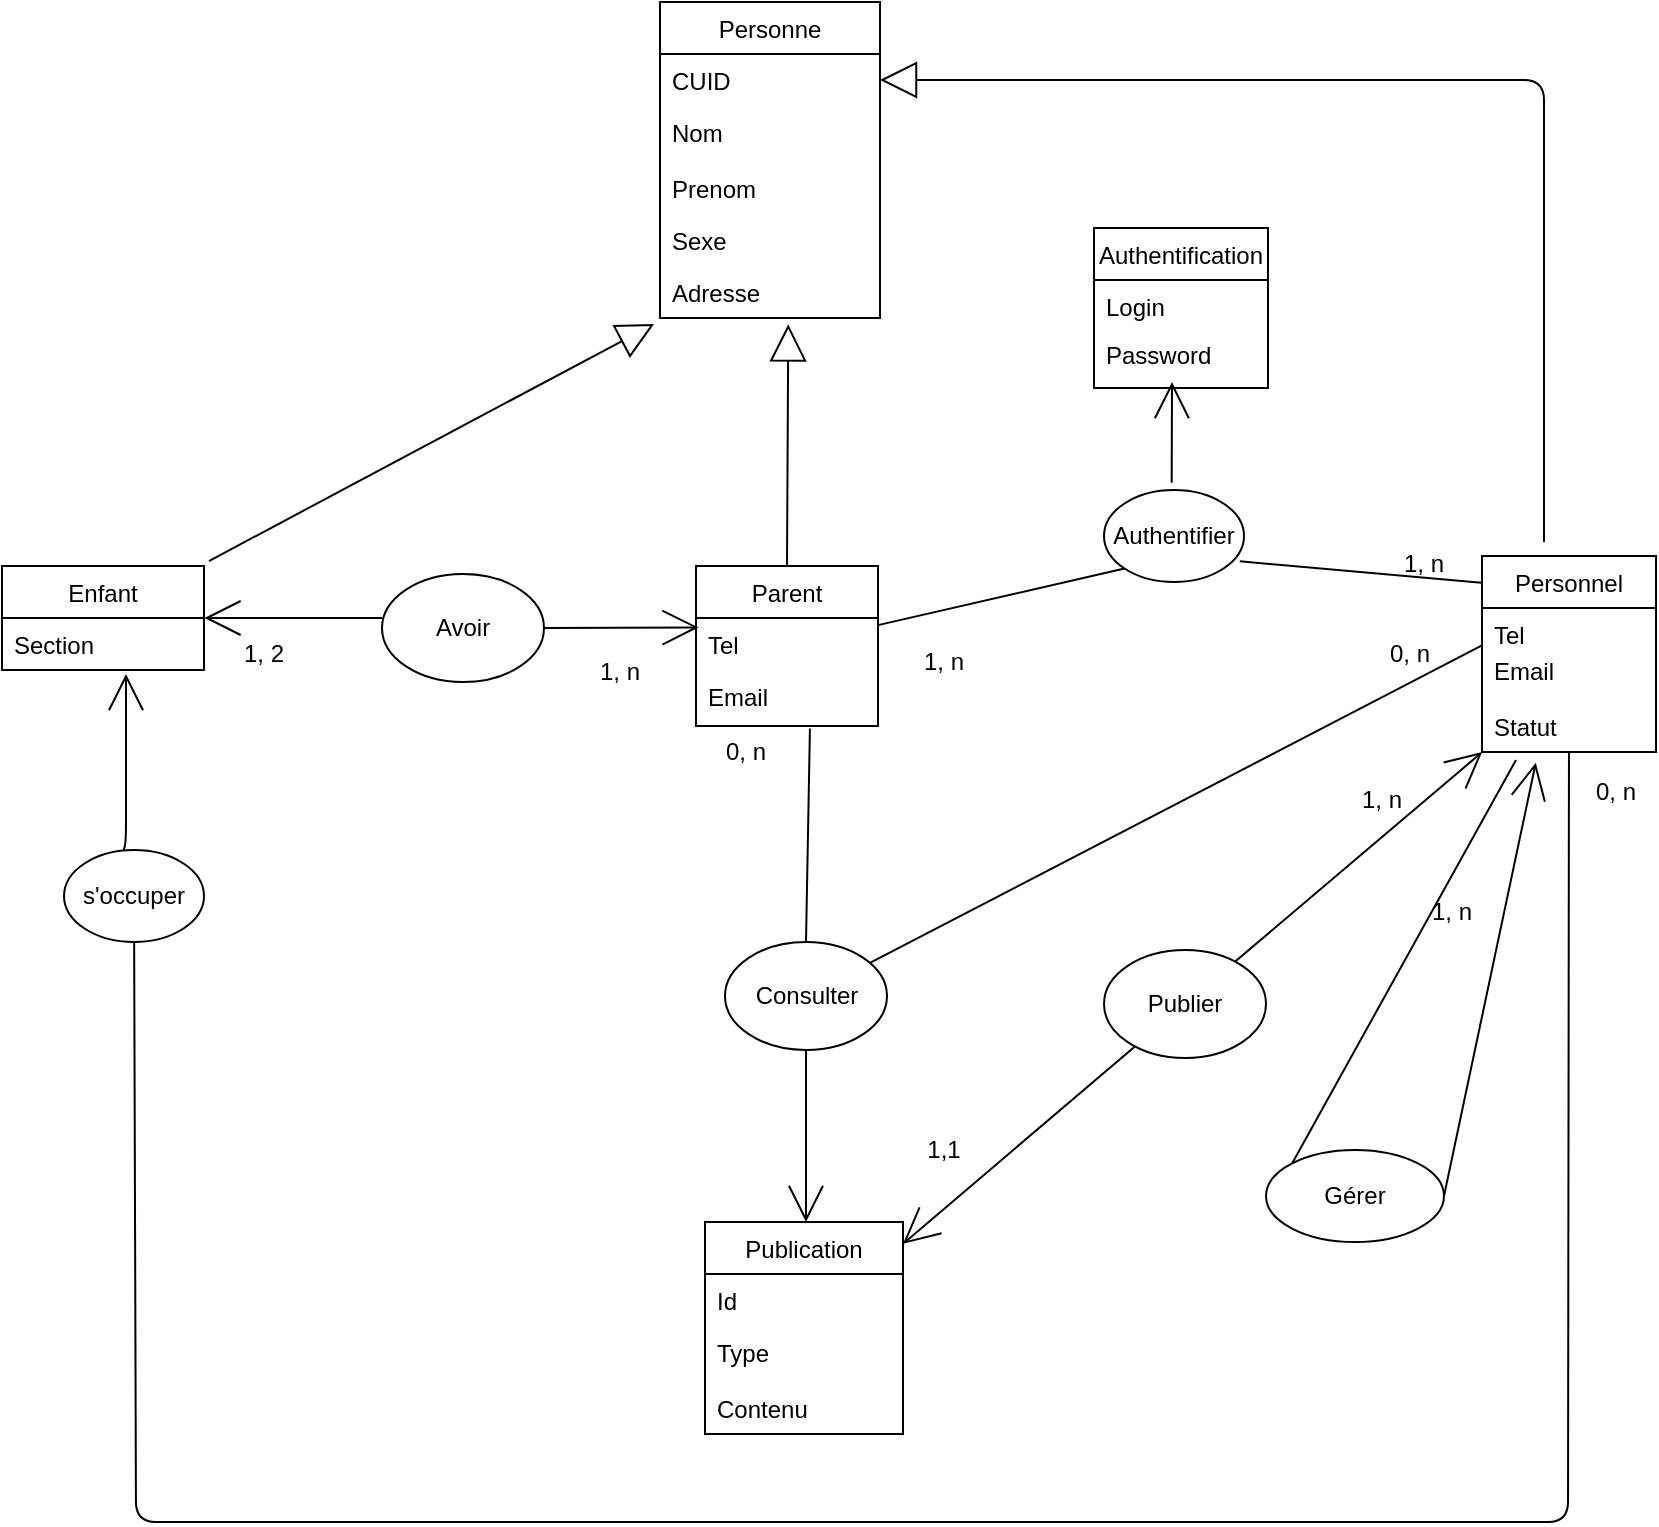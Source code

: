 <mxfile version="11.0.5"><diagram id="I5G2vbzSfZlWqCgW35QV" name="Page-1"><mxGraphModel dx="2067" dy="621" grid="1" gridSize="10" guides="1" tooltips="1" connect="1" arrows="1" fold="1" page="1" pageScale="1" pageWidth="827" pageHeight="1169" math="0" shadow="0"><root><mxCell id="0"/><mxCell id="1" parent="0"/><object label="" id="R6SUJjF2rxkOwqrJ_DOn-99"><mxCell style="group" vertex="1" connectable="0" parent="1"><mxGeometry x="-1" width="827" height="760" as="geometry"/></mxCell></object><mxCell id="R6SUJjF2rxkOwqrJ_DOn-1" value="Personne" style="swimlane;fontStyle=0;childLayout=stackLayout;horizontal=1;startSize=26;fillColor=none;horizontalStack=0;resizeParent=1;resizeParentMax=0;resizeLast=0;collapsible=1;marginBottom=0;" vertex="1" parent="R6SUJjF2rxkOwqrJ_DOn-99"><mxGeometry x="329" width="110" height="158" as="geometry"><mxRectangle x="20" y="20" width="80" height="26" as="alternateBounds"/></mxGeometry></mxCell><mxCell id="R6SUJjF2rxkOwqrJ_DOn-2" value="CUID" style="text;strokeColor=none;fillColor=none;align=left;verticalAlign=top;spacingLeft=4;spacingRight=4;overflow=hidden;rotatable=0;points=[[0,0.5],[1,0.5]];portConstraint=eastwest;" vertex="1" parent="R6SUJjF2rxkOwqrJ_DOn-1"><mxGeometry y="26" width="110" height="26" as="geometry"/></mxCell><mxCell id="R6SUJjF2rxkOwqrJ_DOn-3" value="Nom" style="text;strokeColor=none;fillColor=none;align=left;verticalAlign=top;spacingLeft=4;spacingRight=4;overflow=hidden;rotatable=0;points=[[0,0.5],[1,0.5]];portConstraint=eastwest;" vertex="1" parent="R6SUJjF2rxkOwqrJ_DOn-1"><mxGeometry y="52" width="110" height="28" as="geometry"/></mxCell><mxCell id="R6SUJjF2rxkOwqrJ_DOn-4" value="Prenom" style="text;strokeColor=none;fillColor=none;align=left;verticalAlign=top;spacingLeft=4;spacingRight=4;overflow=hidden;rotatable=0;points=[[0,0.5],[1,0.5]];portConstraint=eastwest;" vertex="1" parent="R6SUJjF2rxkOwqrJ_DOn-1"><mxGeometry y="80" width="110" height="26" as="geometry"/></mxCell><mxCell id="R6SUJjF2rxkOwqrJ_DOn-6" value="Sexe" style="text;strokeColor=none;fillColor=none;align=left;verticalAlign=top;spacingLeft=4;spacingRight=4;overflow=hidden;rotatable=0;points=[[0,0.5],[1,0.5]];portConstraint=eastwest;" vertex="1" parent="R6SUJjF2rxkOwqrJ_DOn-1"><mxGeometry y="106" width="110" height="26" as="geometry"/></mxCell><mxCell id="R6SUJjF2rxkOwqrJ_DOn-8" value="Adresse" style="text;strokeColor=none;fillColor=none;align=left;verticalAlign=top;spacingLeft=4;spacingRight=4;overflow=hidden;rotatable=0;points=[[0,0.5],[1,0.5]];portConstraint=eastwest;" vertex="1" parent="R6SUJjF2rxkOwqrJ_DOn-1"><mxGeometry y="132" width="110" height="26" as="geometry"/></mxCell><mxCell id="R6SUJjF2rxkOwqrJ_DOn-9" value="Parent" style="swimlane;fontStyle=0;childLayout=stackLayout;horizontal=1;startSize=26;fillColor=none;horizontalStack=0;resizeParent=1;resizeParentMax=0;resizeLast=0;collapsible=1;marginBottom=0;" vertex="1" parent="R6SUJjF2rxkOwqrJ_DOn-99"><mxGeometry x="347" y="282" width="91" height="80" as="geometry"><mxRectangle x="20" y="20" width="80" height="26" as="alternateBounds"/></mxGeometry></mxCell><mxCell id="R6SUJjF2rxkOwqrJ_DOn-10" value="Tel" style="text;strokeColor=none;fillColor=none;align=left;verticalAlign=top;spacingLeft=4;spacingRight=4;overflow=hidden;rotatable=0;points=[[0,0.5],[1,0.5]];portConstraint=eastwest;" vertex="1" parent="R6SUJjF2rxkOwqrJ_DOn-9"><mxGeometry y="26" width="91" height="26" as="geometry"/></mxCell><mxCell id="R6SUJjF2rxkOwqrJ_DOn-11" value="Email" style="text;strokeColor=none;fillColor=none;align=left;verticalAlign=top;spacingLeft=4;spacingRight=4;overflow=hidden;rotatable=0;points=[[0,0.5],[1,0.5]];portConstraint=eastwest;" vertex="1" parent="R6SUJjF2rxkOwqrJ_DOn-9"><mxGeometry y="52" width="91" height="28" as="geometry"/></mxCell><mxCell id="R6SUJjF2rxkOwqrJ_DOn-15" value="Personnel" style="swimlane;fontStyle=0;childLayout=stackLayout;horizontal=1;startSize=26;fillColor=none;horizontalStack=0;resizeParent=1;resizeParentMax=0;resizeLast=0;collapsible=1;marginBottom=0;" vertex="1" parent="R6SUJjF2rxkOwqrJ_DOn-99"><mxGeometry x="740" y="277" width="87" height="98" as="geometry"><mxRectangle x="20" y="20" width="80" height="26" as="alternateBounds"/></mxGeometry></mxCell><mxCell id="R6SUJjF2rxkOwqrJ_DOn-16" value="Tel" style="text;strokeColor=none;fillColor=none;align=left;verticalAlign=top;spacingLeft=4;spacingRight=4;overflow=hidden;rotatable=0;points=[[0,0.5],[1,0.5]];portConstraint=eastwest;" vertex="1" parent="R6SUJjF2rxkOwqrJ_DOn-15"><mxGeometry y="26" width="87" height="18" as="geometry"/></mxCell><mxCell id="R6SUJjF2rxkOwqrJ_DOn-17" value="Email" style="text;strokeColor=none;fillColor=none;align=left;verticalAlign=top;spacingLeft=4;spacingRight=4;overflow=hidden;rotatable=0;points=[[0,0.5],[1,0.5]];portConstraint=eastwest;" vertex="1" parent="R6SUJjF2rxkOwqrJ_DOn-15"><mxGeometry y="44" width="87" height="28" as="geometry"/></mxCell><mxCell id="R6SUJjF2rxkOwqrJ_DOn-18" value="Statut" style="text;strokeColor=none;fillColor=none;align=left;verticalAlign=top;spacingLeft=4;spacingRight=4;overflow=hidden;rotatable=0;points=[[0,0.5],[1,0.5]];portConstraint=eastwest;" vertex="1" parent="R6SUJjF2rxkOwqrJ_DOn-15"><mxGeometry y="72" width="87" height="26" as="geometry"/></mxCell><mxCell id="R6SUJjF2rxkOwqrJ_DOn-21" value="Enfant" style="swimlane;fontStyle=0;childLayout=stackLayout;horizontal=1;startSize=26;fillColor=none;horizontalStack=0;resizeParent=1;resizeParentMax=0;resizeLast=0;collapsible=1;marginBottom=0;" vertex="1" parent="R6SUJjF2rxkOwqrJ_DOn-99"><mxGeometry y="282" width="101" height="52" as="geometry"><mxRectangle x="20" y="20" width="80" height="26" as="alternateBounds"/></mxGeometry></mxCell><mxCell id="R6SUJjF2rxkOwqrJ_DOn-22" value="Section" style="text;strokeColor=none;fillColor=none;align=left;verticalAlign=top;spacingLeft=4;spacingRight=4;overflow=hidden;rotatable=0;points=[[0,0.5],[1,0.5]];portConstraint=eastwest;" vertex="1" parent="R6SUJjF2rxkOwqrJ_DOn-21"><mxGeometry y="26" width="101" height="26" as="geometry"/></mxCell><mxCell id="R6SUJjF2rxkOwqrJ_DOn-27" value="Publication" style="swimlane;fontStyle=0;childLayout=stackLayout;horizontal=1;startSize=26;fillColor=none;horizontalStack=0;resizeParent=1;resizeParentMax=0;resizeLast=0;collapsible=1;marginBottom=0;" vertex="1" parent="R6SUJjF2rxkOwqrJ_DOn-99"><mxGeometry x="351.5" y="610" width="99" height="106" as="geometry"><mxRectangle x="20" y="20" width="80" height="26" as="alternateBounds"/></mxGeometry></mxCell><mxCell id="R6SUJjF2rxkOwqrJ_DOn-28" value="Id" style="text;strokeColor=none;fillColor=none;align=left;verticalAlign=top;spacingLeft=4;spacingRight=4;overflow=hidden;rotatable=0;points=[[0,0.5],[1,0.5]];portConstraint=eastwest;" vertex="1" parent="R6SUJjF2rxkOwqrJ_DOn-27"><mxGeometry y="26" width="99" height="26" as="geometry"/></mxCell><mxCell id="R6SUJjF2rxkOwqrJ_DOn-29" value="Type" style="text;strokeColor=none;fillColor=none;align=left;verticalAlign=top;spacingLeft=4;spacingRight=4;overflow=hidden;rotatable=0;points=[[0,0.5],[1,0.5]];portConstraint=eastwest;" vertex="1" parent="R6SUJjF2rxkOwqrJ_DOn-27"><mxGeometry y="52" width="99" height="28" as="geometry"/></mxCell><mxCell id="R6SUJjF2rxkOwqrJ_DOn-30" value="Contenu" style="text;strokeColor=none;fillColor=none;align=left;verticalAlign=top;spacingLeft=4;spacingRight=4;overflow=hidden;rotatable=0;points=[[0,0.5],[1,0.5]];portConstraint=eastwest;" vertex="1" parent="R6SUJjF2rxkOwqrJ_DOn-27"><mxGeometry y="80" width="99" height="26" as="geometry"/></mxCell><mxCell id="R6SUJjF2rxkOwqrJ_DOn-60" style="edgeStyle=none;orthogonalLoop=1;jettySize=auto;html=1;entryX=1.002;entryY=0;entryDx=0;entryDy=0;entryPerimeter=0;endArrow=open;endFill=0;endSize=16;" edge="1" parent="R6SUJjF2rxkOwqrJ_DOn-99" target="R6SUJjF2rxkOwqrJ_DOn-22"><mxGeometry relative="1" as="geometry"><mxPoint x="190" y="308" as="sourcePoint"/></mxGeometry></mxCell><mxCell id="R6SUJjF2rxkOwqrJ_DOn-61" style="edgeStyle=none;orthogonalLoop=1;jettySize=auto;html=1;entryX=0.014;entryY=0.181;entryDx=0;entryDy=0;entryPerimeter=0;endArrow=open;endFill=0;endSize=16;" edge="1" parent="R6SUJjF2rxkOwqrJ_DOn-99" source="R6SUJjF2rxkOwqrJ_DOn-33" target="R6SUJjF2rxkOwqrJ_DOn-10"><mxGeometry relative="1" as="geometry"/></mxCell><mxCell id="R6SUJjF2rxkOwqrJ_DOn-33" value="Avoir" style="ellipse;whiteSpace=wrap;html=1;" vertex="1" parent="R6SUJjF2rxkOwqrJ_DOn-99"><mxGeometry x="190" y="286" width="81" height="54" as="geometry"/></mxCell><mxCell id="R6SUJjF2rxkOwqrJ_DOn-58" style="edgeStyle=none;orthogonalLoop=1;jettySize=auto;html=1;endArrow=open;endFill=0;endSize=16;" edge="1" parent="R6SUJjF2rxkOwqrJ_DOn-99"><mxGeometry relative="1" as="geometry"><mxPoint x="60.666" y="424.716" as="sourcePoint"/><mxPoint x="62" y="336" as="targetPoint"/><Array as="points"><mxPoint x="62" y="420"/></Array></mxGeometry></mxCell><mxCell id="R6SUJjF2rxkOwqrJ_DOn-34" value="s'occuper" style="ellipse;whiteSpace=wrap;html=1;" vertex="1" parent="R6SUJjF2rxkOwqrJ_DOn-99"><mxGeometry x="31" y="424" width="70" height="46" as="geometry"/></mxCell><mxCell id="R6SUJjF2rxkOwqrJ_DOn-53" value="" style="edgeStyle=none;orthogonalLoop=1;jettySize=auto;html=1;endArrow=open;endFill=0;endSize=16;entryX=0.51;entryY=0;entryDx=0;entryDy=0;entryPerimeter=0;" edge="1" parent="R6SUJjF2rxkOwqrJ_DOn-99" source="R6SUJjF2rxkOwqrJ_DOn-35" target="R6SUJjF2rxkOwqrJ_DOn-27"><mxGeometry relative="1" as="geometry"><mxPoint x="402" y="604" as="targetPoint"/></mxGeometry></mxCell><mxCell id="R6SUJjF2rxkOwqrJ_DOn-35" value="Consulter" style="ellipse;whiteSpace=wrap;html=1;" vertex="1" parent="R6SUJjF2rxkOwqrJ_DOn-99"><mxGeometry x="361.5" y="470" width="81" height="54" as="geometry"/></mxCell><mxCell id="R6SUJjF2rxkOwqrJ_DOn-45" value="" style="endArrow=block;endFill=0;html=1;endSize=16;exitX=0.975;exitY=-0.048;exitDx=0;exitDy=0;exitPerimeter=0;" edge="1" parent="R6SUJjF2rxkOwqrJ_DOn-99"><mxGeometry width="160" relative="1" as="geometry"><mxPoint x="103.475" y="279.504" as="sourcePoint"/><mxPoint x="326" y="161" as="targetPoint"/><Array as="points"/></mxGeometry></mxCell><mxCell id="R6SUJjF2rxkOwqrJ_DOn-48" value="" style="endArrow=block;endFill=0;html=1;endSize=16;entryX=0.374;entryY=1.122;entryDx=0;entryDy=0;entryPerimeter=0;exitX=0.5;exitY=0;exitDx=0;exitDy=0;" edge="1" parent="R6SUJjF2rxkOwqrJ_DOn-99" source="R6SUJjF2rxkOwqrJ_DOn-9"><mxGeometry width="160" relative="1" as="geometry"><mxPoint x="394" y="270" as="sourcePoint"/><mxPoint x="393.14" y="161.172" as="targetPoint"/><Array as="points"/></mxGeometry></mxCell><mxCell id="R6SUJjF2rxkOwqrJ_DOn-50" value="" style="endArrow=block;endFill=0;html=1;endSize=16;entryX=1;entryY=0.5;entryDx=0;entryDy=0;" edge="1" parent="R6SUJjF2rxkOwqrJ_DOn-99" target="R6SUJjF2rxkOwqrJ_DOn-2"><mxGeometry width="160" relative="1" as="geometry"><mxPoint x="771" y="270" as="sourcePoint"/><mxPoint x="441" y="162" as="targetPoint"/><Array as="points"><mxPoint x="771" y="39"/></Array></mxGeometry></mxCell><mxCell id="R6SUJjF2rxkOwqrJ_DOn-56" style="edgeStyle=none;orthogonalLoop=1;jettySize=auto;html=1;endArrow=open;endFill=0;endSize=16;" edge="1" parent="R6SUJjF2rxkOwqrJ_DOn-99" source="R6SUJjF2rxkOwqrJ_DOn-51" target="R6SUJjF2rxkOwqrJ_DOn-27"><mxGeometry relative="1" as="geometry"/></mxCell><mxCell id="R6SUJjF2rxkOwqrJ_DOn-57" style="edgeStyle=none;orthogonalLoop=1;jettySize=auto;html=1;entryX=0.001;entryY=1.002;entryDx=0;entryDy=0;entryPerimeter=0;endArrow=open;endFill=0;endSize=16;" edge="1" parent="R6SUJjF2rxkOwqrJ_DOn-99" source="R6SUJjF2rxkOwqrJ_DOn-51" target="R6SUJjF2rxkOwqrJ_DOn-18"><mxGeometry relative="1" as="geometry"/></mxCell><mxCell id="R6SUJjF2rxkOwqrJ_DOn-51" value="Publier" style="ellipse;whiteSpace=wrap;html=1;" vertex="1" parent="R6SUJjF2rxkOwqrJ_DOn-99"><mxGeometry x="551" y="474" width="81" height="54" as="geometry"/></mxCell><mxCell id="R6SUJjF2rxkOwqrJ_DOn-59" style="edgeStyle=none;orthogonalLoop=1;jettySize=auto;html=1;endArrow=none;endFill=0;endSize=16;" edge="1" parent="R6SUJjF2rxkOwqrJ_DOn-99" source="R6SUJjF2rxkOwqrJ_DOn-18" target="R6SUJjF2rxkOwqrJ_DOn-34"><mxGeometry relative="1" as="geometry"><Array as="points"><mxPoint x="783" y="760"/><mxPoint x="67" y="760"/></Array></mxGeometry></mxCell><mxCell id="R6SUJjF2rxkOwqrJ_DOn-62" style="edgeStyle=none;orthogonalLoop=1;jettySize=auto;html=1;exitX=0;exitY=0.5;exitDx=0;exitDy=0;endArrow=block;endFill=0;endSize=16;" edge="1" parent="R6SUJjF2rxkOwqrJ_DOn-99" source="R6SUJjF2rxkOwqrJ_DOn-34" target="R6SUJjF2rxkOwqrJ_DOn-34"><mxGeometry relative="1" as="geometry"/></mxCell><mxCell id="R6SUJjF2rxkOwqrJ_DOn-69" value="Authentification" style="swimlane;fontStyle=0;childLayout=stackLayout;horizontal=1;startSize=26;fillColor=none;horizontalStack=0;resizeParent=1;resizeParentMax=0;resizeLast=0;collapsible=1;marginBottom=0;" vertex="1" parent="R6SUJjF2rxkOwqrJ_DOn-99"><mxGeometry x="546" y="113" width="87" height="80" as="geometry"><mxRectangle x="20" y="20" width="80" height="26" as="alternateBounds"/></mxGeometry></mxCell><mxCell id="R6SUJjF2rxkOwqrJ_DOn-70" value="Login" style="text;strokeColor=none;fillColor=none;align=left;verticalAlign=top;spacingLeft=4;spacingRight=4;overflow=hidden;rotatable=0;points=[[0,0.5],[1,0.5]];portConstraint=eastwest;" vertex="1" parent="R6SUJjF2rxkOwqrJ_DOn-69"><mxGeometry y="26" width="87" height="24" as="geometry"/></mxCell><mxCell id="R6SUJjF2rxkOwqrJ_DOn-100" value="Password" style="text;strokeColor=none;fillColor=none;align=left;verticalAlign=top;spacingLeft=4;spacingRight=4;overflow=hidden;rotatable=0;points=[[0,0.5],[1,0.5]];portConstraint=eastwest;" vertex="1" parent="R6SUJjF2rxkOwqrJ_DOn-69"><mxGeometry y="50" width="87" height="30" as="geometry"/></mxCell><mxCell id="R6SUJjF2rxkOwqrJ_DOn-75" style="edgeStyle=none;orthogonalLoop=1;jettySize=auto;html=1;endArrow=open;endFill=0;endSize=16;exitX=0.655;exitY=-0.078;exitDx=0;exitDy=0;exitPerimeter=0;" edge="1" parent="R6SUJjF2rxkOwqrJ_DOn-99"><mxGeometry relative="1" as="geometry"><mxPoint x="584.85" y="240.412" as="sourcePoint"/><mxPoint x="585" y="190" as="targetPoint"/></mxGeometry></mxCell><mxCell id="R6SUJjF2rxkOwqrJ_DOn-73" value="Authentifier" style="ellipse;whiteSpace=wrap;html=1;" vertex="1" parent="R6SUJjF2rxkOwqrJ_DOn-99"><mxGeometry x="551" y="244" width="70" height="46" as="geometry"/></mxCell><mxCell id="R6SUJjF2rxkOwqrJ_DOn-74" style="edgeStyle=none;orthogonalLoop=1;jettySize=auto;html=1;entryX=0;entryY=1;entryDx=0;entryDy=0;endArrow=none;endFill=0;endSize=16;startArrow=none;startFill=0;" edge="1" parent="R6SUJjF2rxkOwqrJ_DOn-99" source="R6SUJjF2rxkOwqrJ_DOn-9" target="R6SUJjF2rxkOwqrJ_DOn-73"><mxGeometry relative="1" as="geometry"/></mxCell><mxCell id="R6SUJjF2rxkOwqrJ_DOn-80" value="" style="endArrow=none;html=1;exitX=0.5;exitY=0;exitDx=0;exitDy=0;entryX=0.626;entryY=1.046;entryDx=0;entryDy=0;entryPerimeter=0;" edge="1" parent="R6SUJjF2rxkOwqrJ_DOn-99" source="R6SUJjF2rxkOwqrJ_DOn-35" target="R6SUJjF2rxkOwqrJ_DOn-11"><mxGeometry width="50" height="50" relative="1" as="geometry"><mxPoint x="1" y="890" as="sourcePoint"/><mxPoint x="391" y="370" as="targetPoint"/></mxGeometry></mxCell><mxCell id="R6SUJjF2rxkOwqrJ_DOn-81" value="0, n" style="text;html=1;strokeColor=none;fillColor=none;align=center;verticalAlign=middle;whiteSpace=wrap;rounded=0;" vertex="1" parent="R6SUJjF2rxkOwqrJ_DOn-99"><mxGeometry x="351.5" y="365" width="40" height="20" as="geometry"/></mxCell><mxCell id="R6SUJjF2rxkOwqrJ_DOn-82" value="1,1" style="text;html=1;strokeColor=none;fillColor=none;align=center;verticalAlign=middle;whiteSpace=wrap;rounded=0;" vertex="1" parent="R6SUJjF2rxkOwqrJ_DOn-99"><mxGeometry x="450.5" y="563.5" width="40" height="20" as="geometry"/></mxCell><mxCell id="R6SUJjF2rxkOwqrJ_DOn-83" value="0, n" style="text;html=1;strokeColor=none;fillColor=none;align=center;verticalAlign=middle;whiteSpace=wrap;rounded=0;" vertex="1" parent="R6SUJjF2rxkOwqrJ_DOn-99"><mxGeometry x="684" y="316" width="40" height="20" as="geometry"/></mxCell><mxCell id="R6SUJjF2rxkOwqrJ_DOn-84" value="1, n" style="text;html=1;strokeColor=none;fillColor=none;align=center;verticalAlign=middle;whiteSpace=wrap;rounded=0;" vertex="1" parent="R6SUJjF2rxkOwqrJ_DOn-99"><mxGeometry x="691" y="271" width="40" height="20" as="geometry"/></mxCell><mxCell id="R6SUJjF2rxkOwqrJ_DOn-85" value="1, n" style="text;html=1;strokeColor=none;fillColor=none;align=center;verticalAlign=middle;whiteSpace=wrap;rounded=0;" vertex="1" parent="R6SUJjF2rxkOwqrJ_DOn-99"><mxGeometry x="450.5" y="320" width="40" height="20" as="geometry"/></mxCell><mxCell id="R6SUJjF2rxkOwqrJ_DOn-86" value="1, n" style="text;html=1;strokeColor=none;fillColor=none;align=center;verticalAlign=middle;whiteSpace=wrap;rounded=0;" vertex="1" parent="R6SUJjF2rxkOwqrJ_DOn-99"><mxGeometry x="289" y="325" width="40" height="20" as="geometry"/></mxCell><mxCell id="R6SUJjF2rxkOwqrJ_DOn-87" value="1, 2" style="text;html=1;strokeColor=none;fillColor=none;align=center;verticalAlign=middle;whiteSpace=wrap;rounded=0;" vertex="1" parent="R6SUJjF2rxkOwqrJ_DOn-99"><mxGeometry x="111" y="316" width="40" height="20" as="geometry"/></mxCell><mxCell id="R6SUJjF2rxkOwqrJ_DOn-88" value="0, n" style="text;html=1;strokeColor=none;fillColor=none;align=center;verticalAlign=middle;whiteSpace=wrap;rounded=0;" vertex="1" parent="R6SUJjF2rxkOwqrJ_DOn-99"><mxGeometry x="787" y="385" width="40" height="20" as="geometry"/></mxCell><mxCell id="R6SUJjF2rxkOwqrJ_DOn-76" style="edgeStyle=none;orthogonalLoop=1;jettySize=auto;html=1;endArrow=none;endFill=0;endSize=16;entryX=0.97;entryY=0.775;entryDx=0;entryDy=0;entryPerimeter=0;exitX=-0.003;exitY=0.137;exitDx=0;exitDy=0;exitPerimeter=0;" edge="1" parent="R6SUJjF2rxkOwqrJ_DOn-99" source="R6SUJjF2rxkOwqrJ_DOn-15" target="R6SUJjF2rxkOwqrJ_DOn-73"><mxGeometry relative="1" as="geometry"><mxPoint x="641" y="150" as="targetPoint"/></mxGeometry></mxCell><mxCell id="R6SUJjF2rxkOwqrJ_DOn-89" style="edgeStyle=none;orthogonalLoop=1;jettySize=auto;html=1;startArrow=none;startFill=0;endArrow=none;endFill=0;exitX=-0.003;exitY=1.048;exitDx=0;exitDy=0;exitPerimeter=0;" edge="1" parent="R6SUJjF2rxkOwqrJ_DOn-99" source="R6SUJjF2rxkOwqrJ_DOn-16" target="R6SUJjF2rxkOwqrJ_DOn-35"><mxGeometry relative="1" as="geometry"><mxPoint x="731" y="319" as="sourcePoint"/></mxGeometry></mxCell><mxCell id="R6SUJjF2rxkOwqrJ_DOn-91" value="1, n" style="text;html=1;strokeColor=none;fillColor=none;align=center;verticalAlign=middle;whiteSpace=wrap;rounded=0;" vertex="1" parent="R6SUJjF2rxkOwqrJ_DOn-99"><mxGeometry x="670" y="389" width="40" height="20" as="geometry"/></mxCell><mxCell id="R6SUJjF2rxkOwqrJ_DOn-93" value="Gérer" style="ellipse;whiteSpace=wrap;html=1;" vertex="1" parent="R6SUJjF2rxkOwqrJ_DOn-99"><mxGeometry x="632" y="574" width="89" height="46" as="geometry"/></mxCell><mxCell id="R6SUJjF2rxkOwqrJ_DOn-96" style="edgeStyle=none;orthogonalLoop=1;jettySize=auto;html=1;entryX=0.309;entryY=1.209;entryDx=0;entryDy=0;entryPerimeter=0;endArrow=open;endFill=0;endSize=16;exitX=1;exitY=0.5;exitDx=0;exitDy=0;" edge="1" parent="R6SUJjF2rxkOwqrJ_DOn-99" source="R6SUJjF2rxkOwqrJ_DOn-93" target="R6SUJjF2rxkOwqrJ_DOn-18"><mxGeometry relative="1" as="geometry"><mxPoint x="626.564" y="489.792" as="sourcePoint"/><mxPoint x="750.087" y="385.052" as="targetPoint"/></mxGeometry></mxCell><mxCell id="R6SUJjF2rxkOwqrJ_DOn-97" style="edgeStyle=none;orthogonalLoop=1;jettySize=auto;html=1;endArrow=none;endFill=0;endSize=16;entryX=0;entryY=0;entryDx=0;entryDy=0;exitX=0;exitY=0;exitDx=0;exitDy=0;" edge="1" parent="R6SUJjF2rxkOwqrJ_DOn-99" source="R6SUJjF2rxkOwqrJ_DOn-93"><mxGeometry relative="1" as="geometry"><mxPoint x="611" y="523.906" as="sourcePoint"/><mxPoint x="757" y="379" as="targetPoint"/></mxGeometry></mxCell><mxCell id="R6SUJjF2rxkOwqrJ_DOn-98" value="1, n" style="text;html=1;strokeColor=none;fillColor=none;align=center;verticalAlign=middle;whiteSpace=wrap;rounded=0;" vertex="1" parent="R6SUJjF2rxkOwqrJ_DOn-99"><mxGeometry x="705" y="445" width="40" height="20" as="geometry"/></mxCell></root></mxGraphModel></diagram></mxfile>